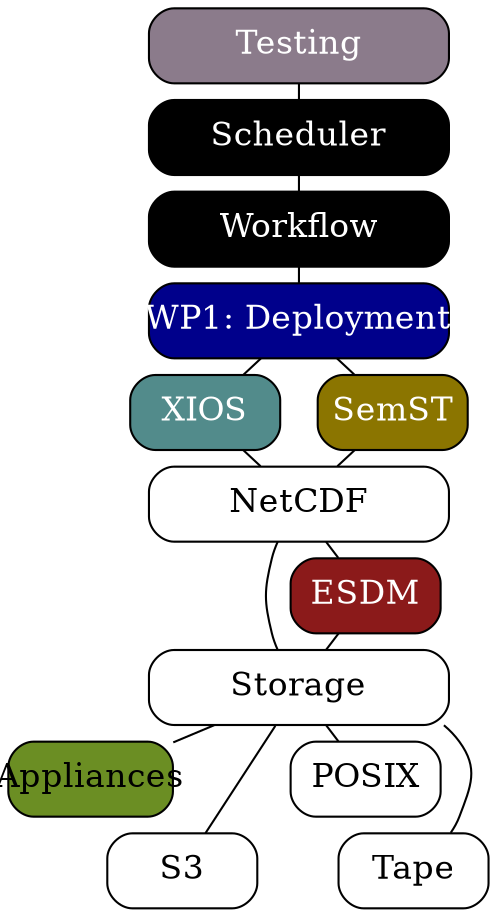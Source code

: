 digraph {
ranksep=0.05

edge [dir=none]
node [shape=rectangle, style="filled,rounded" fontsize=16 fixedsize=true width=2]

Testing [fillcolor=thistle4, fontcolor=white]
Scheduler [fillcolor=black, fontcolor=white]
Workflow [fillcolor=black, fontcolor=white]
Deployment [fillcolor=blue4, fontcolor=white, label="WP1: Deployment"]
NetCDF [fillcolor=white]
Storage [fillcolor=white]
node [width=1]
XIOS [fillcolor=darkslategray4, fontcolor=white]
SemST [fillcolor=gold4, fontcolor=white]
ESDM [fillcolor=firebrick4, fontcolor=white]

Appliances [width=1.1, fillcolor=olivedrab]
node [fillcolor=white]
POSIX
S3
Tape

Testing -> Scheduler
Scheduler -> Workflow
Workflow -> Deployment
Deployment -> SemST
Deployment -> XIOS
XIOS -> NetCDF
SemST -> NetCDF
NetCDF -> ESDM
NetCDF -> Storage
ESDM -> Storage
Storage -> Appliances
Storage -> POSIX
Storage -> S3
Storage -> Tape

Appliances -> S3 [style=invis]
POSIX -> Tape [style=invis]


}
